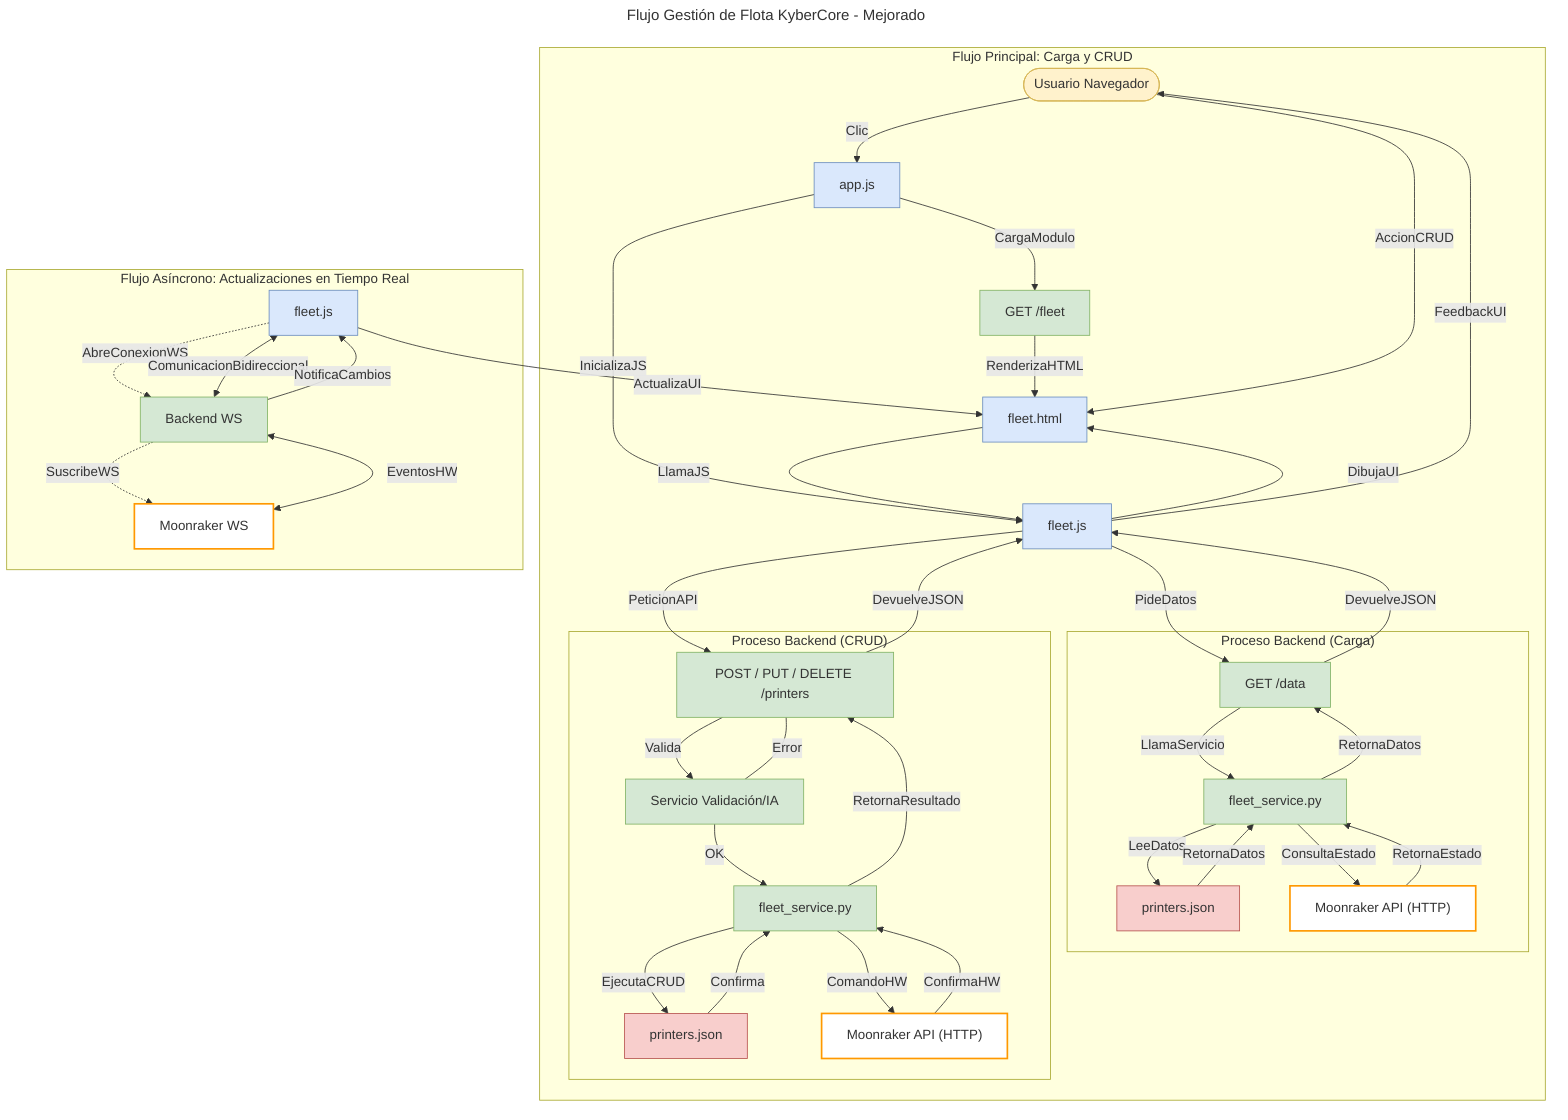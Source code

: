 ---
title: Flujo Gestión de Flota KyberCore - Mejorado
---
flowchart TD
    subgraph "Flujo Principal: Carga y CRUD"
        direction LR
        Usuario([Usuario Navegador]) -->|Clic| appjs[app.js]
        appjs -->|CargaModulo| fleet_controller_html["GET /fleet"]
        fleet_controller_html -->|RenderizaHTML| fleethtml[fleet.html]
        appjs -->|InicializaJS| fleetjs[fleet.js]
        fleetjs -->|PideDatos| fleet_controller_data["GET /data"]
        
    subgraph "Proceso Backend (Carga)"
        direction TB
        fleet_controller_data -->|LlamaServicio| fleet_service["fleet_service.py"]
        fleet_service -->|LeeDatos| printersjson["printers.json"]
        fleet_service -->|ConsultaEstado| moonraker_api["Moonraker API (HTTP)"]
        printersjson -->|RetornaDatos| fleet_service
        moonraker_api -->|RetornaEstado| fleet_service
        fleet_service -->|RetornaDatos| fleet_controller_data
    end

        fleet_controller_data -->|DevuelveJSON| fleetjs
        fleetjs -->|DibujaUI| fleethtml

        Usuario -->|AccionCRUD| fleethtml
        fleethtml -->|LlamaJS| fleetjs
        fleetjs -->|PeticionAPI| fleet_controller_crud["POST / PUT / DELETE /printers"]
        
        subgraph "Proceso Backend (CRUD)"
            direction TB
            fleet_controller_crud -->|Valida| ia_validator["Servicio Validación/IA"]
            ia_validator -- OK --> fleet_service_crud["fleet_service.py"]
            ia_validator -- Error --- fleet_controller_crud
            fleet_service_crud -->|EjecutaCRUD| printersjson_crud["printers.json"]
            fleet_service_crud -->|ComandoHW| moonraker_api_crud["Moonraker API (HTTP)"]
            printersjson_crud -->|Confirma| fleet_service_crud
            moonraker_api_crud -->|ConfirmaHW| fleet_service_crud
            fleet_service_crud -->|RetornaResultado| fleet_controller_crud
        end
        
        fleet_controller_crud -->|DevuelveJSON| fleetjs
        fleetjs -->|FeedbackUI| Usuario
    end

    subgraph "Flujo Asíncrono: Actualizaciones en Tiempo Real"
        direction TB
        fleetjs_ws[fleet.js] -.->|AbreConexionWS| backend_ws[Backend WS]
        backend_ws -.->|SuscribeWS| moonraker_ws["Moonraker WS"]
        moonraker_ws <-->|EventosHW| backend_ws
        backend_ws <-->|ComunicacionBidireccional| fleetjs_ws
        backend_ws -->|NotificaCambios| fleetjs_ws
        fleetjs_ws -->|ActualizaUI| fleethtml
    end

    classDef frontend fill:#dae8fc,stroke:#6c8ebf;
    classDef backend fill:#d5e8d4,stroke:#82b366;
    classDef db fill:#f8cecc,stroke:#b85450;
    classDef user fill:#fff2cc,stroke:#d6b656;
    classDef moonraker fill:#fff,stroke:#ff9800,stroke-width:2px;

    class appjs,fleetjs,fleethtml,fleetjs_ws frontend;
    class fleet_controller_html,fleet_controller_data,fleet_controller_crud,fleet_service,fleet_service_crud,ia_validator,backend_ws backend;
    class printersjson,printersjson_crud db;
    class Usuario user;
    class moonraker_api,moonraker_api_crud,moonraker_ws moonraker;